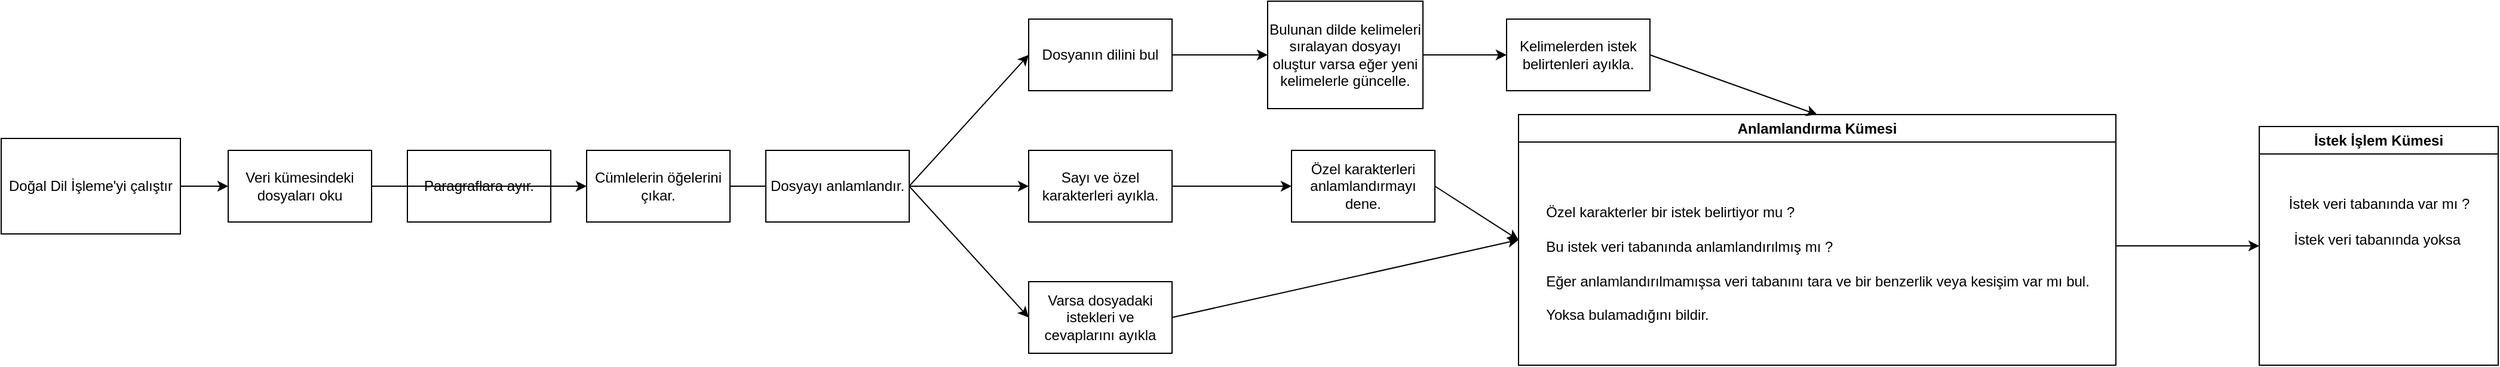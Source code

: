 <mxfile version="21.6.6" type="github">
  <diagram id="C5RBs43oDa-KdzZeNtuy" name="Page-1">
    <mxGraphModel dx="2877" dy="602" grid="1" gridSize="10" guides="1" tooltips="1" connect="1" arrows="1" fold="1" page="1" pageScale="1" pageWidth="1827" pageHeight="2169" math="0" shadow="0">
      <root>
        <mxCell id="WIyWlLk6GJQsqaUBKTNV-0" />
        <mxCell id="WIyWlLk6GJQsqaUBKTNV-1" parent="WIyWlLk6GJQsqaUBKTNV-0" />
        <mxCell id="5on1kgprRLbJ7Kiz2nXi-0" value="Doğal Dil İşleme&#39;yi çalıştır" style="rounded=0;whiteSpace=wrap;html=1;" parent="WIyWlLk6GJQsqaUBKTNV-1" vertex="1">
          <mxGeometry x="-390" y="240" width="150" height="80" as="geometry" />
        </mxCell>
        <mxCell id="5on1kgprRLbJ7Kiz2nXi-4" value="Veri kümesindeki dosyaları oku" style="rounded=0;whiteSpace=wrap;html=1;" parent="WIyWlLk6GJQsqaUBKTNV-1" vertex="1">
          <mxGeometry x="-200" y="250" width="120" height="60" as="geometry" />
        </mxCell>
        <mxCell id="5on1kgprRLbJ7Kiz2nXi-5" value="Dosyanın dilini bul" style="rounded=0;whiteSpace=wrap;html=1;" parent="WIyWlLk6GJQsqaUBKTNV-1" vertex="1">
          <mxGeometry x="470" y="140" width="120" height="60" as="geometry" />
        </mxCell>
        <mxCell id="5on1kgprRLbJ7Kiz2nXi-7" value="" style="endArrow=classic;html=1;rounded=0;exitX=1;exitY=0.5;exitDx=0;exitDy=0;" parent="WIyWlLk6GJQsqaUBKTNV-1" source="5on1kgprRLbJ7Kiz2nXi-5" target="5on1kgprRLbJ7Kiz2nXi-8" edge="1">
          <mxGeometry width="50" height="50" relative="1" as="geometry">
            <mxPoint x="390" y="320" as="sourcePoint" />
            <mxPoint x="620" y="160" as="targetPoint" />
          </mxGeometry>
        </mxCell>
        <mxCell id="5on1kgprRLbJ7Kiz2nXi-8" value="Bulunan dilde kelimeleri sıralayan dosyayı oluştur varsa eğer yeni kelimelerle güncelle." style="rounded=0;whiteSpace=wrap;html=1;" parent="WIyWlLk6GJQsqaUBKTNV-1" vertex="1">
          <mxGeometry x="670" y="125" width="130" height="90" as="geometry" />
        </mxCell>
        <mxCell id="5on1kgprRLbJ7Kiz2nXi-24" style="edgeStyle=orthogonalEdgeStyle;rounded=0;orthogonalLoop=1;jettySize=auto;html=1;entryX=0;entryY=0.5;entryDx=0;entryDy=0;" parent="WIyWlLk6GJQsqaUBKTNV-1" source="5on1kgprRLbJ7Kiz2nXi-11" target="5on1kgprRLbJ7Kiz2nXi-15" edge="1">
          <mxGeometry relative="1" as="geometry" />
        </mxCell>
        <mxCell id="5on1kgprRLbJ7Kiz2nXi-11" value="Sayı ve özel karakterleri ayıkla." style="rounded=0;whiteSpace=wrap;html=1;" parent="WIyWlLk6GJQsqaUBKTNV-1" vertex="1">
          <mxGeometry x="470" y="250" width="120" height="60" as="geometry" />
        </mxCell>
        <mxCell id="5on1kgprRLbJ7Kiz2nXi-15" value="Özel karakterleri anlamlandırmayı dene." style="rounded=0;whiteSpace=wrap;html=1;" parent="WIyWlLk6GJQsqaUBKTNV-1" vertex="1">
          <mxGeometry x="690" y="250" width="120" height="60" as="geometry" />
        </mxCell>
        <mxCell id="5on1kgprRLbJ7Kiz2nXi-16" value="Anlamlandırma Kümesi" style="swimlane;whiteSpace=wrap;html=1;" parent="WIyWlLk6GJQsqaUBKTNV-1" vertex="1">
          <mxGeometry x="880" y="220" width="500" height="210" as="geometry" />
        </mxCell>
        <mxCell id="5on1kgprRLbJ7Kiz2nXi-20" value="&lt;div style=&quot;text-align: left;&quot;&gt;&lt;div style=&quot;text-align: justify;&quot;&gt;&lt;span style=&quot;background-color: initial;&quot;&gt;Özel karakterler bir istek belirtiyor mu ?&lt;/span&gt;&lt;/div&gt;&lt;div style=&quot;text-align: justify;&quot;&gt;&lt;br&gt;&lt;/div&gt;&lt;div style=&quot;text-align: justify;&quot;&gt;&lt;span style=&quot;background-color: initial;&quot;&gt;Bu istek veri tabanında anlamlandırılmış mı ?&lt;/span&gt;&lt;br&gt;&lt;/div&gt;&lt;div style=&quot;text-align: justify;&quot;&gt;&lt;br&gt;&lt;/div&gt;&lt;span style=&quot;background-color: initial;&quot;&gt;&lt;div style=&quot;text-align: justify;&quot;&gt;&lt;span style=&quot;background-color: initial;&quot;&gt;Eğer anlamlandırılmamışsa veri tabanını tara ve bir benzerlik veya kesişim var mı bul.&lt;/span&gt;&lt;/div&gt;&lt;div style=&quot;text-align: justify;&quot;&gt;&lt;span style=&quot;background-color: initial;&quot;&gt;&lt;br&gt;&lt;/span&gt;&lt;/div&gt;&lt;div style=&quot;text-align: justify;&quot;&gt;&lt;span style=&quot;background-color: initial;&quot;&gt;Yoksa bulamadığını bildir.&lt;/span&gt;&lt;/div&gt;&lt;/span&gt;&lt;/div&gt;" style="text;html=1;align=center;verticalAlign=middle;resizable=0;points=[];autosize=1;strokeColor=none;fillColor=none;" parent="5on1kgprRLbJ7Kiz2nXi-16" vertex="1">
          <mxGeometry x="10" y="70" width="480" height="110" as="geometry" />
        </mxCell>
        <mxCell id="5on1kgprRLbJ7Kiz2nXi-28" value="" style="endArrow=classic;html=1;rounded=0;exitX=1;exitY=0.5;exitDx=0;exitDy=0;entryX=0;entryY=0.5;entryDx=0;entryDy=0;" parent="WIyWlLk6GJQsqaUBKTNV-1" source="5on1kgprRLbJ7Kiz2nXi-0" target="5on1kgprRLbJ7Kiz2nXi-4" edge="1">
          <mxGeometry width="50" height="50" relative="1" as="geometry">
            <mxPoint x="260" y="250" as="sourcePoint" />
            <mxPoint x="310" y="200" as="targetPoint" />
          </mxGeometry>
        </mxCell>
        <mxCell id="5on1kgprRLbJ7Kiz2nXi-29" value="" style="endArrow=classic;html=1;rounded=0;exitX=1;exitY=0.5;exitDx=0;exitDy=0;" parent="WIyWlLk6GJQsqaUBKTNV-1" source="5on1kgprRLbJ7Kiz2nXi-44" edge="1">
          <mxGeometry width="50" height="50" relative="1" as="geometry">
            <mxPoint x="260" y="250" as="sourcePoint" />
            <mxPoint x="320" y="280" as="targetPoint" />
          </mxGeometry>
        </mxCell>
        <mxCell id="5on1kgprRLbJ7Kiz2nXi-30" value="Dosyayı anlamlandır." style="rounded=0;whiteSpace=wrap;html=1;" parent="WIyWlLk6GJQsqaUBKTNV-1" vertex="1">
          <mxGeometry x="250" y="250" width="120" height="60" as="geometry" />
        </mxCell>
        <mxCell id="5on1kgprRLbJ7Kiz2nXi-31" value="" style="endArrow=classic;html=1;rounded=0;exitX=1;exitY=0.5;exitDx=0;exitDy=0;entryX=0;entryY=0.5;entryDx=0;entryDy=0;" parent="WIyWlLk6GJQsqaUBKTNV-1" source="5on1kgprRLbJ7Kiz2nXi-30" target="5on1kgprRLbJ7Kiz2nXi-5" edge="1">
          <mxGeometry width="50" height="50" relative="1" as="geometry">
            <mxPoint x="260" y="250" as="sourcePoint" />
            <mxPoint x="310" y="200" as="targetPoint" />
          </mxGeometry>
        </mxCell>
        <mxCell id="5on1kgprRLbJ7Kiz2nXi-32" value="" style="endArrow=classic;html=1;rounded=0;exitX=1;exitY=0.5;exitDx=0;exitDy=0;entryX=0;entryY=0.5;entryDx=0;entryDy=0;" parent="WIyWlLk6GJQsqaUBKTNV-1" source="5on1kgprRLbJ7Kiz2nXi-30" target="5on1kgprRLbJ7Kiz2nXi-11" edge="1">
          <mxGeometry width="50" height="50" relative="1" as="geometry">
            <mxPoint x="260" y="250" as="sourcePoint" />
            <mxPoint x="310" y="200" as="targetPoint" />
          </mxGeometry>
        </mxCell>
        <mxCell id="5on1kgprRLbJ7Kiz2nXi-34" value="" style="endArrow=classic;html=1;rounded=0;exitX=1;exitY=0.5;exitDx=0;exitDy=0;entryX=0;entryY=0.5;entryDx=0;entryDy=0;" parent="WIyWlLk6GJQsqaUBKTNV-1" source="5on1kgprRLbJ7Kiz2nXi-30" target="5on1kgprRLbJ7Kiz2nXi-35" edge="1">
          <mxGeometry width="50" height="50" relative="1" as="geometry">
            <mxPoint x="260" y="500" as="sourcePoint" />
            <mxPoint x="520" y="400" as="targetPoint" />
          </mxGeometry>
        </mxCell>
        <mxCell id="5on1kgprRLbJ7Kiz2nXi-35" value="Varsa dosyadaki istekleri ve cevaplarını ayıkla" style="rounded=0;whiteSpace=wrap;html=1;" parent="WIyWlLk6GJQsqaUBKTNV-1" vertex="1">
          <mxGeometry x="470" y="360" width="120" height="60" as="geometry" />
        </mxCell>
        <mxCell id="5on1kgprRLbJ7Kiz2nXi-36" value="" style="endArrow=classic;html=1;rounded=0;exitX=1;exitY=0.5;exitDx=0;exitDy=0;entryX=0;entryY=0.5;entryDx=0;entryDy=0;" parent="WIyWlLk6GJQsqaUBKTNV-1" source="5on1kgprRLbJ7Kiz2nXi-35" target="5on1kgprRLbJ7Kiz2nXi-16" edge="1">
          <mxGeometry width="50" height="50" relative="1" as="geometry">
            <mxPoint x="810" y="360" as="sourcePoint" />
            <mxPoint x="840" y="400" as="targetPoint" />
          </mxGeometry>
        </mxCell>
        <mxCell id="5on1kgprRLbJ7Kiz2nXi-40" value="" style="endArrow=classic;html=1;rounded=0;exitX=1;exitY=0.5;exitDx=0;exitDy=0;entryX=0;entryY=0.5;entryDx=0;entryDy=0;" parent="WIyWlLk6GJQsqaUBKTNV-1" source="5on1kgprRLbJ7Kiz2nXi-15" target="5on1kgprRLbJ7Kiz2nXi-16" edge="1">
          <mxGeometry width="50" height="50" relative="1" as="geometry">
            <mxPoint x="810" y="360" as="sourcePoint" />
            <mxPoint x="860" y="310" as="targetPoint" />
          </mxGeometry>
        </mxCell>
        <mxCell id="5on1kgprRLbJ7Kiz2nXi-41" value="" style="endArrow=classic;html=1;rounded=0;exitX=1;exitY=0.5;exitDx=0;exitDy=0;entryX=0;entryY=0.5;entryDx=0;entryDy=0;" parent="WIyWlLk6GJQsqaUBKTNV-1" source="5on1kgprRLbJ7Kiz2nXi-8" edge="1" target="5on1kgprRLbJ7Kiz2nXi-42">
          <mxGeometry width="50" height="50" relative="1" as="geometry">
            <mxPoint x="810" y="360" as="sourcePoint" />
            <mxPoint x="880" y="160" as="targetPoint" />
            <Array as="points" />
          </mxGeometry>
        </mxCell>
        <mxCell id="5on1kgprRLbJ7Kiz2nXi-42" value="Kelimelerden istek belirtenleri ayıkla." style="rounded=0;whiteSpace=wrap;html=1;" parent="WIyWlLk6GJQsqaUBKTNV-1" vertex="1">
          <mxGeometry x="870" y="140" width="120" height="60" as="geometry" />
        </mxCell>
        <mxCell id="5on1kgprRLbJ7Kiz2nXi-43" value="Paragraflara ayır." style="rounded=0;whiteSpace=wrap;html=1;" parent="WIyWlLk6GJQsqaUBKTNV-1" vertex="1">
          <mxGeometry x="-50" y="250" width="120" height="60" as="geometry" />
        </mxCell>
        <mxCell id="5on1kgprRLbJ7Kiz2nXi-45" value="" style="endArrow=classic;html=1;rounded=0;exitX=1;exitY=0.5;exitDx=0;exitDy=0;entryX=0.5;entryY=0;entryDx=0;entryDy=0;" parent="WIyWlLk6GJQsqaUBKTNV-1" source="5on1kgprRLbJ7Kiz2nXi-42" target="5on1kgprRLbJ7Kiz2nXi-16" edge="1">
          <mxGeometry width="50" height="50" relative="1" as="geometry">
            <mxPoint x="810" y="460" as="sourcePoint" />
            <mxPoint x="860" y="410" as="targetPoint" />
          </mxGeometry>
        </mxCell>
        <mxCell id="5on1kgprRLbJ7Kiz2nXi-46" value="" style="endArrow=classic;html=1;rounded=0;entryX=0;entryY=0.5;entryDx=0;entryDy=0;" parent="WIyWlLk6GJQsqaUBKTNV-1" target="i-4akcVbascJaj44vfwP-2" edge="1">
          <mxGeometry width="50" height="50" relative="1" as="geometry">
            <mxPoint x="1380" y="330" as="sourcePoint" />
            <mxPoint x="1430" y="280" as="targetPoint" />
          </mxGeometry>
        </mxCell>
        <mxCell id="i-4akcVbascJaj44vfwP-0" value="" style="endArrow=classic;html=1;rounded=0;exitX=1;exitY=0.5;exitDx=0;exitDy=0;" edge="1" parent="WIyWlLk6GJQsqaUBKTNV-1" source="5on1kgprRLbJ7Kiz2nXi-4" target="5on1kgprRLbJ7Kiz2nXi-44">
          <mxGeometry width="50" height="50" relative="1" as="geometry">
            <mxPoint x="-80" y="280" as="sourcePoint" />
            <mxPoint x="320" y="280" as="targetPoint" />
          </mxGeometry>
        </mxCell>
        <mxCell id="5on1kgprRLbJ7Kiz2nXi-44" value="Cümlelerin öğelerini çıkar." style="rounded=0;whiteSpace=wrap;html=1;" parent="WIyWlLk6GJQsqaUBKTNV-1" vertex="1">
          <mxGeometry x="100" y="250" width="120" height="60" as="geometry" />
        </mxCell>
        <mxCell id="i-4akcVbascJaj44vfwP-2" value="İstek İşlem Kümesi" style="swimlane;whiteSpace=wrap;html=1;" vertex="1" parent="WIyWlLk6GJQsqaUBKTNV-1">
          <mxGeometry x="1500" y="230" width="200" height="200" as="geometry" />
        </mxCell>
        <mxCell id="i-4akcVbascJaj44vfwP-3" value="İstek veri tabanında var mı ?&lt;br&gt;" style="text;html=1;align=center;verticalAlign=middle;resizable=0;points=[];autosize=1;strokeColor=none;fillColor=none;" vertex="1" parent="i-4akcVbascJaj44vfwP-2">
          <mxGeometry x="15" y="50" width="170" height="30" as="geometry" />
        </mxCell>
        <mxCell id="i-4akcVbascJaj44vfwP-5" value="İstek veri tabanında yoksa&amp;nbsp;" style="text;html=1;align=center;verticalAlign=middle;resizable=0;points=[];autosize=1;strokeColor=none;fillColor=none;" vertex="1" parent="i-4akcVbascJaj44vfwP-2">
          <mxGeometry x="15" y="80" width="170" height="30" as="geometry" />
        </mxCell>
      </root>
    </mxGraphModel>
  </diagram>
</mxfile>
